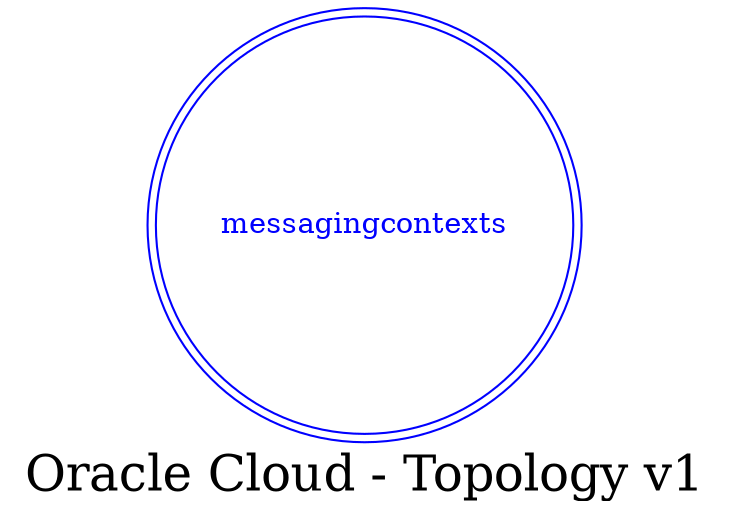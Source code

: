 digraph LexiconGraph {
graph[label="Oracle Cloud - Topology v1", fontsize=24]
splines=true
"messagingcontexts" [color=blue, fontcolor=blue, shape=doublecircle]
}
